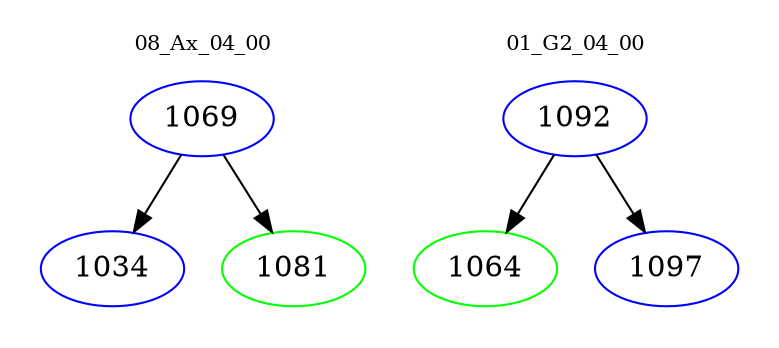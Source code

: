 digraph{
subgraph cluster_0 {
color = white
label = "08_Ax_04_00";
fontsize=10;
T0_1069 [label="1069", color="blue"]
T0_1069 -> T0_1034 [color="black"]
T0_1034 [label="1034", color="blue"]
T0_1069 -> T0_1081 [color="black"]
T0_1081 [label="1081", color="green"]
}
subgraph cluster_1 {
color = white
label = "01_G2_04_00";
fontsize=10;
T1_1092 [label="1092", color="blue"]
T1_1092 -> T1_1064 [color="black"]
T1_1064 [label="1064", color="green"]
T1_1092 -> T1_1097 [color="black"]
T1_1097 [label="1097", color="blue"]
}
}

